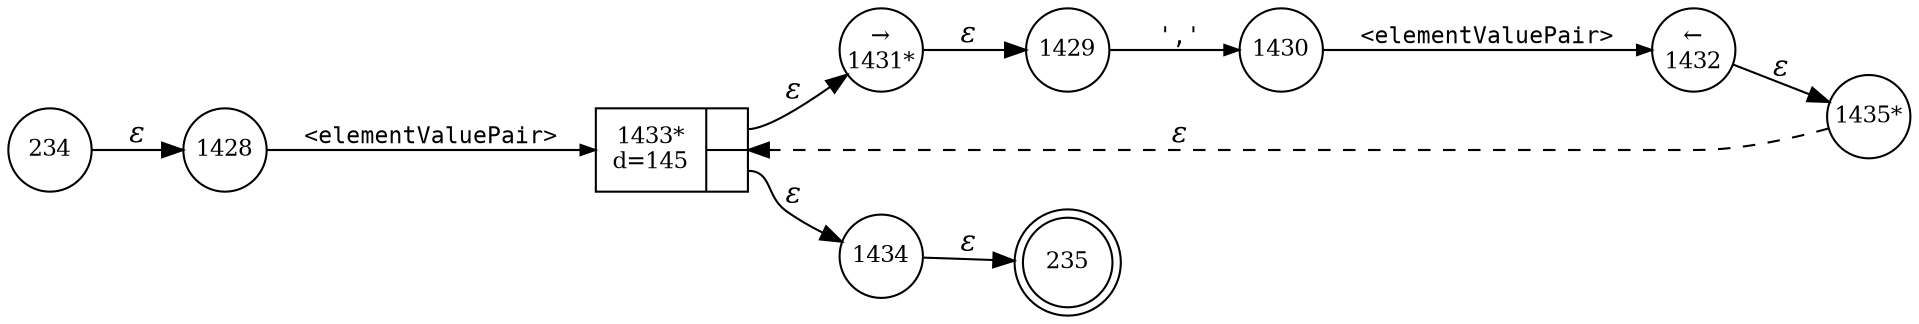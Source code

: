 digraph ATN {
rankdir=LR;
s235[fontsize=11, label="235", shape=doublecircle, fixedsize=true, width=.6];
s1428[fontsize=11,label="1428", shape=circle, fixedsize=true, width=.55, peripheries=1];
s1429[fontsize=11,label="1429", shape=circle, fixedsize=true, width=.55, peripheries=1];
s1430[fontsize=11,label="1430", shape=circle, fixedsize=true, width=.55, peripheries=1];
s1431[fontsize=11,label="&rarr;\n1431*", shape=circle, fixedsize=true, width=.55, peripheries=1];
s1432[fontsize=11,label="&larr;\n1432", shape=circle, fixedsize=true, width=.55, peripheries=1];
s1433[fontsize=11,label="{1433*\nd=145|{<p0>|<p1>}}", shape=record, fixedsize=false, peripheries=1];
s234[fontsize=11,label="234", shape=circle, fixedsize=true, width=.55, peripheries=1];
s1434[fontsize=11,label="1434", shape=circle, fixedsize=true, width=.55, peripheries=1];
s1435[fontsize=11,label="1435*", shape=circle, fixedsize=true, width=.55, peripheries=1];
s234 -> s1428 [fontname="Times-Italic", label="&epsilon;"];
s1428 -> s1433 [fontsize=11, fontname="Courier", arrowsize=.7, label = "<elementValuePair>", arrowhead = normal];
s1433:p0 -> s1431 [fontname="Times-Italic", label="&epsilon;"];
s1433:p1 -> s1434 [fontname="Times-Italic", label="&epsilon;"];
s1431 -> s1429 [fontname="Times-Italic", label="&epsilon;"];
s1434 -> s235 [fontname="Times-Italic", label="&epsilon;"];
s1429 -> s1430 [fontsize=11, fontname="Courier", arrowsize=.7, label = "','", arrowhead = normal];
s1430 -> s1432 [fontsize=11, fontname="Courier", arrowsize=.7, label = "<elementValuePair>", arrowhead = normal];
s1432 -> s1435 [fontname="Times-Italic", label="&epsilon;"];
s1435 -> s1433 [fontname="Times-Italic", label="&epsilon;", style="dashed"];
}